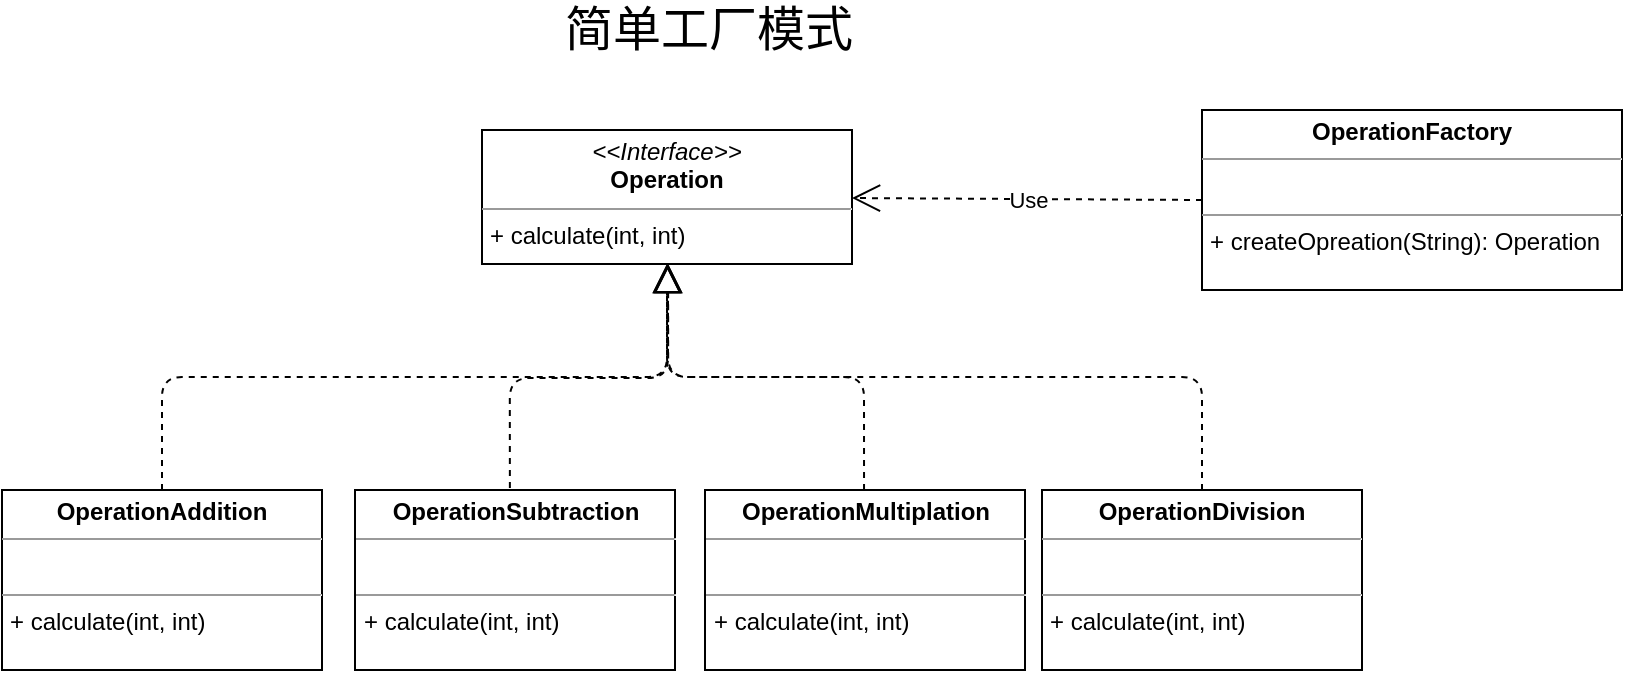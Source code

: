 <mxfile version="10.7.7" type="github"><diagram id="8cCViBSYhKkS3dPHe5fE" name="Page-1"><mxGraphModel dx="1398" dy="747" grid="1" gridSize="10" guides="1" tooltips="1" connect="1" arrows="1" fold="1" page="1" pageScale="1" pageWidth="827" pageHeight="1169" math="0" shadow="0"><root><mxCell id="0"/><mxCell id="1" parent="0"/><mxCell id="jQ-JPylJ853lqIxCnhuu-2" value="&lt;p style=&quot;margin: 0px ; margin-top: 4px ; text-align: center&quot;&gt;&lt;b&gt;OperationAddition&lt;/b&gt;&lt;/p&gt;&lt;hr size=&quot;1&quot;&gt;&lt;p style=&quot;margin: 0px ; margin-left: 4px&quot;&gt;&lt;br&gt;&lt;/p&gt;&lt;hr size=&quot;1&quot;&gt;&lt;p style=&quot;margin: 0px ; margin-left: 4px&quot;&gt;+&amp;nbsp;calculate(int, int)&lt;br&gt;&lt;/p&gt;" style="verticalAlign=top;align=left;overflow=fill;fontSize=12;fontFamily=Helvetica;html=1;" parent="1" vertex="1"><mxGeometry x="60" y="300" width="160" height="90" as="geometry"/></mxCell><mxCell id="jQ-JPylJ853lqIxCnhuu-4" value="&lt;p style=&quot;margin: 0px ; margin-top: 4px ; text-align: center&quot;&gt;&lt;i&gt;&amp;lt;&amp;lt;Interface&amp;gt;&amp;gt;&lt;/i&gt;&lt;br&gt;&lt;b&gt;Operation&lt;/b&gt;&lt;/p&gt;&lt;hr size=&quot;1&quot;&gt;&lt;p style=&quot;margin: 0px ; margin-left: 4px&quot;&gt;+&amp;nbsp;calculate(int, int)&lt;br&gt;&lt;/p&gt;" style="verticalAlign=top;align=left;overflow=fill;fontSize=12;fontFamily=Helvetica;html=1;" parent="1" vertex="1"><mxGeometry x="300" y="120" width="185" height="67" as="geometry"/></mxCell><mxCell id="jQ-JPylJ853lqIxCnhuu-5" value="&lt;p style=&quot;margin: 0px ; margin-top: 4px ; text-align: center&quot;&gt;&lt;b&gt;OperationSubtraction&lt;/b&gt;&lt;/p&gt;&lt;hr size=&quot;1&quot;&gt;&lt;p style=&quot;margin: 0px ; margin-left: 4px&quot;&gt;&lt;br&gt;&lt;/p&gt;&lt;hr size=&quot;1&quot;&gt;&lt;p style=&quot;margin: 0px ; margin-left: 4px&quot;&gt;+&amp;nbsp;calculate(int, int)&lt;br&gt;&lt;/p&gt;" style="verticalAlign=top;align=left;overflow=fill;fontSize=12;fontFamily=Helvetica;html=1;" parent="1" vertex="1"><mxGeometry x="236.5" y="300" width="160" height="90" as="geometry"/></mxCell><mxCell id="jQ-JPylJ853lqIxCnhuu-6" value="&lt;p style=&quot;margin: 0px ; margin-top: 4px ; text-align: center&quot;&gt;&lt;b&gt;OperationMultiplation&lt;/b&gt;&lt;/p&gt;&lt;hr size=&quot;1&quot;&gt;&lt;p style=&quot;margin: 0px ; margin-left: 4px&quot;&gt;&lt;br&gt;&lt;/p&gt;&lt;hr size=&quot;1&quot;&gt;&lt;p style=&quot;margin: 0px ; margin-left: 4px&quot;&gt;+&amp;nbsp;calculate(int, int)&lt;br&gt;&lt;/p&gt;" style="verticalAlign=top;align=left;overflow=fill;fontSize=12;fontFamily=Helvetica;html=1;" parent="1" vertex="1"><mxGeometry x="411.5" y="300" width="160" height="90" as="geometry"/></mxCell><mxCell id="jQ-JPylJ853lqIxCnhuu-8" value="&lt;p style=&quot;margin: 0px ; margin-top: 4px ; text-align: center&quot;&gt;&lt;b&gt;OperationDivision&lt;/b&gt;&lt;/p&gt;&lt;hr size=&quot;1&quot;&gt;&lt;p style=&quot;margin: 0px ; margin-left: 4px&quot;&gt;&lt;br&gt;&lt;/p&gt;&lt;hr size=&quot;1&quot;&gt;&lt;p style=&quot;margin: 0px ; margin-left: 4px&quot;&gt;+&amp;nbsp;calculate(int, int)&lt;br&gt;&lt;/p&gt;" style="verticalAlign=top;align=left;overflow=fill;fontSize=12;fontFamily=Helvetica;html=1;" parent="1" vertex="1"><mxGeometry x="580" y="300" width="160" height="90" as="geometry"/></mxCell><mxCell id="jQ-JPylJ853lqIxCnhuu-15" value="&lt;p style=&quot;margin: 0px ; margin-top: 4px ; text-align: center&quot;&gt;&lt;b&gt;OperationFactory&lt;/b&gt;&lt;/p&gt;&lt;hr size=&quot;1&quot;&gt;&lt;p style=&quot;margin: 0px ; margin-left: 4px&quot;&gt;&lt;br&gt;&lt;/p&gt;&lt;hr size=&quot;1&quot;&gt;&lt;p style=&quot;margin: 0px ; margin-left: 4px&quot;&gt;+ createOpreation(String): Operation&lt;/p&gt;" style="verticalAlign=top;align=left;overflow=fill;fontSize=12;fontFamily=Helvetica;html=1;" parent="1" vertex="1"><mxGeometry x="660" y="110" width="210" height="90" as="geometry"/></mxCell><mxCell id="jQ-JPylJ853lqIxCnhuu-16" value="Use" style="endArrow=open;endSize=12;dashed=1;html=1;exitX=0;exitY=0.5;exitDx=0;exitDy=0;" parent="1" source="jQ-JPylJ853lqIxCnhuu-15" target="jQ-JPylJ853lqIxCnhuu-4" edge="1"><mxGeometry width="160" relative="1" as="geometry"><mxPoint x="530" y="70" as="sourcePoint"/><mxPoint x="690" y="70" as="targetPoint"/></mxGeometry></mxCell><mxCell id="jQ-JPylJ853lqIxCnhuu-17" value="" style="endArrow=block;dashed=1;endFill=0;endSize=12;html=1;exitX=0.5;exitY=0;exitDx=0;exitDy=0;entryX=0.5;entryY=1;entryDx=0;entryDy=0;edgeStyle=orthogonalEdgeStyle;" parent="1" source="jQ-JPylJ853lqIxCnhuu-8" target="jQ-JPylJ853lqIxCnhuu-4" edge="1"><mxGeometry width="160" relative="1" as="geometry"><mxPoint x="430" y="440" as="sourcePoint"/><mxPoint x="470" y="210" as="targetPoint"/></mxGeometry></mxCell><mxCell id="jQ-JPylJ853lqIxCnhuu-21" value="" style="endArrow=block;dashed=1;endFill=0;endSize=12;html=1;exitX=0.497;exitY=0;exitDx=0;exitDy=0;exitPerimeter=0;edgeStyle=orthogonalEdgeStyle;entryX=0.503;entryY=1;entryDx=0;entryDy=0;entryPerimeter=0;" parent="1" source="jQ-JPylJ853lqIxCnhuu-6" target="jQ-JPylJ853lqIxCnhuu-4" edge="1"><mxGeometry width="160" relative="1" as="geometry"><mxPoint x="430" y="480" as="sourcePoint"/><mxPoint x="350" y="240" as="targetPoint"/></mxGeometry></mxCell><mxCell id="jQ-JPylJ853lqIxCnhuu-24" value="" style="endArrow=block;dashed=1;endFill=0;endSize=12;html=1;edgeStyle=orthogonalEdgeStyle;exitX=0.5;exitY=0;exitDx=0;exitDy=0;exitPerimeter=0;" parent="1" source="jQ-JPylJ853lqIxCnhuu-2" target="jQ-JPylJ853lqIxCnhuu-4" edge="1"><mxGeometry width="160" relative="1" as="geometry"><mxPoint x="150" y="250" as="sourcePoint"/><mxPoint x="310" y="250" as="targetPoint"/></mxGeometry></mxCell><mxCell id="jQ-JPylJ853lqIxCnhuu-25" value="" style="endArrow=block;dashed=1;endFill=0;endSize=12;html=1;edgeStyle=orthogonalEdgeStyle;exitX=0.484;exitY=-0.011;exitDx=0;exitDy=0;exitPerimeter=0;" parent="1" source="jQ-JPylJ853lqIxCnhuu-5" target="jQ-JPylJ853lqIxCnhuu-4" edge="1"><mxGeometry width="160" relative="1" as="geometry"><mxPoint x="340" y="300" as="sourcePoint"/><mxPoint x="380" y="270" as="targetPoint"/><Array as="points"><mxPoint x="314" y="244"/><mxPoint x="393" y="244"/></Array></mxGeometry></mxCell><mxCell id="DxrNqVthyaWqRj2citkc-2" value="简单工厂模式" style="text;html=1;strokeColor=none;fillColor=none;align=center;verticalAlign=middle;whiteSpace=wrap;rounded=0;fontSize=24;" vertex="1" parent="1"><mxGeometry x="309" y="60" width="209" height="20" as="geometry"/></mxCell></root></mxGraphModel></diagram></mxfile>